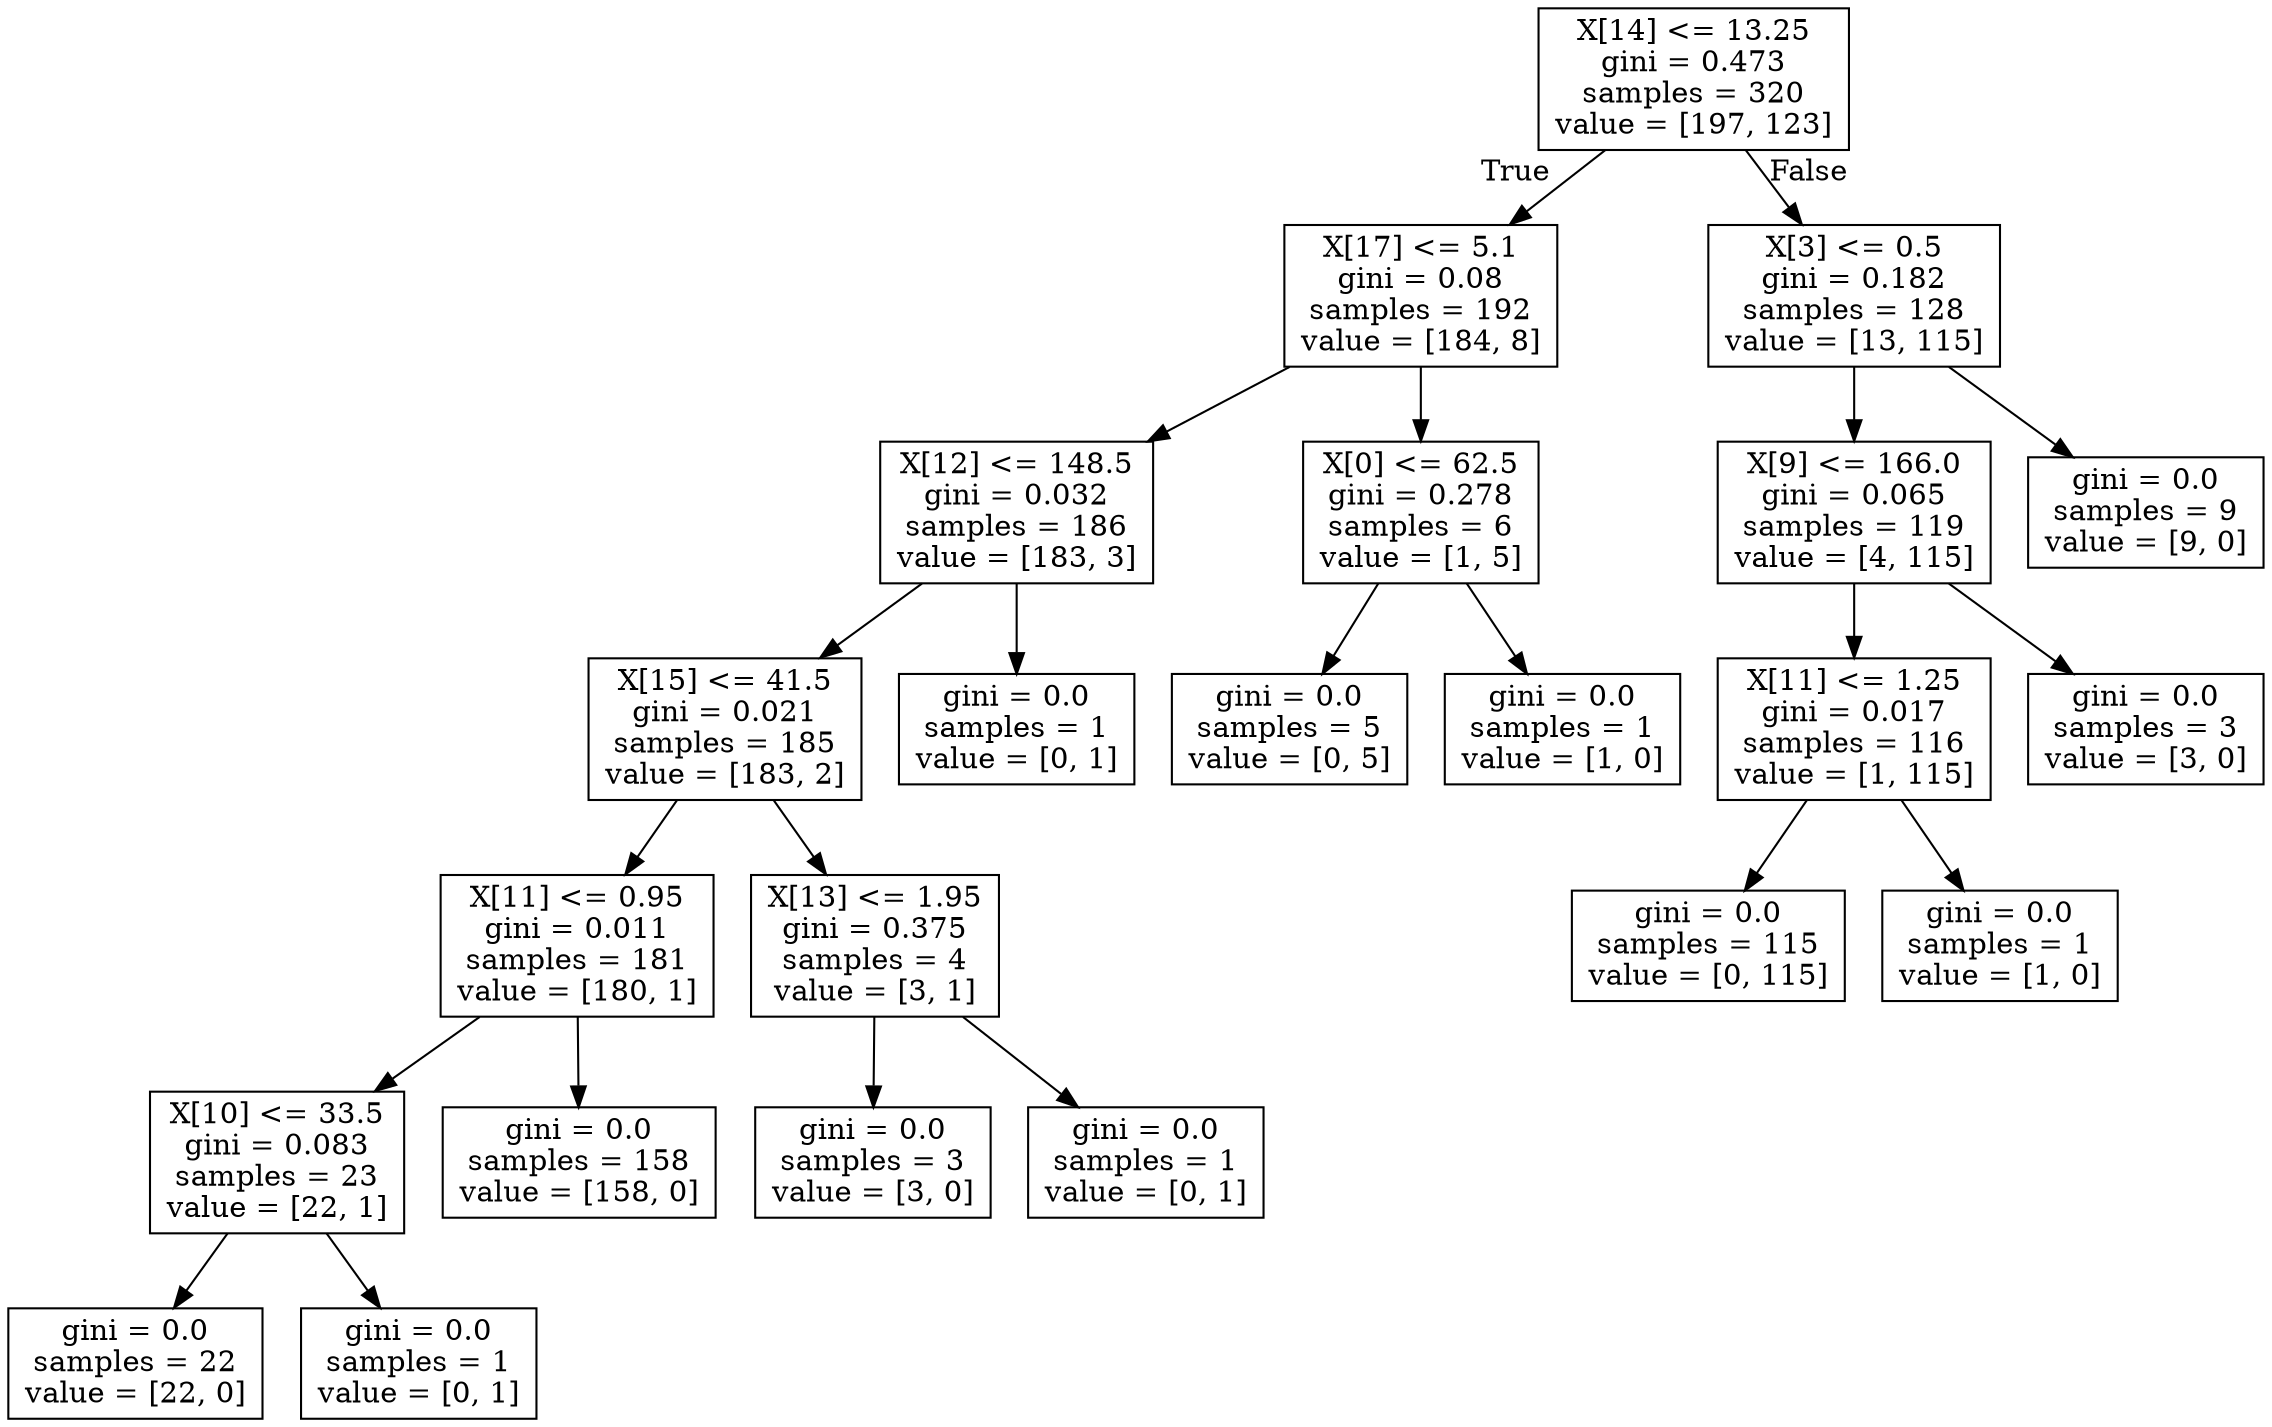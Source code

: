 digraph Tree {
node [shape=box] ;
0 [label="X[14] <= 13.25\ngini = 0.473\nsamples = 320\nvalue = [197, 123]"] ;
1 [label="X[17] <= 5.1\ngini = 0.08\nsamples = 192\nvalue = [184, 8]"] ;
0 -> 1 [labeldistance=2.5, labelangle=45, headlabel="True"] ;
2 [label="X[12] <= 148.5\ngini = 0.032\nsamples = 186\nvalue = [183, 3]"] ;
1 -> 2 ;
3 [label="X[15] <= 41.5\ngini = 0.021\nsamples = 185\nvalue = [183, 2]"] ;
2 -> 3 ;
4 [label="X[11] <= 0.95\ngini = 0.011\nsamples = 181\nvalue = [180, 1]"] ;
3 -> 4 ;
5 [label="X[10] <= 33.5\ngini = 0.083\nsamples = 23\nvalue = [22, 1]"] ;
4 -> 5 ;
6 [label="gini = 0.0\nsamples = 22\nvalue = [22, 0]"] ;
5 -> 6 ;
7 [label="gini = 0.0\nsamples = 1\nvalue = [0, 1]"] ;
5 -> 7 ;
8 [label="gini = 0.0\nsamples = 158\nvalue = [158, 0]"] ;
4 -> 8 ;
9 [label="X[13] <= 1.95\ngini = 0.375\nsamples = 4\nvalue = [3, 1]"] ;
3 -> 9 ;
10 [label="gini = 0.0\nsamples = 3\nvalue = [3, 0]"] ;
9 -> 10 ;
11 [label="gini = 0.0\nsamples = 1\nvalue = [0, 1]"] ;
9 -> 11 ;
12 [label="gini = 0.0\nsamples = 1\nvalue = [0, 1]"] ;
2 -> 12 ;
13 [label="X[0] <= 62.5\ngini = 0.278\nsamples = 6\nvalue = [1, 5]"] ;
1 -> 13 ;
14 [label="gini = 0.0\nsamples = 5\nvalue = [0, 5]"] ;
13 -> 14 ;
15 [label="gini = 0.0\nsamples = 1\nvalue = [1, 0]"] ;
13 -> 15 ;
16 [label="X[3] <= 0.5\ngini = 0.182\nsamples = 128\nvalue = [13, 115]"] ;
0 -> 16 [labeldistance=2.5, labelangle=-45, headlabel="False"] ;
17 [label="X[9] <= 166.0\ngini = 0.065\nsamples = 119\nvalue = [4, 115]"] ;
16 -> 17 ;
18 [label="X[11] <= 1.25\ngini = 0.017\nsamples = 116\nvalue = [1, 115]"] ;
17 -> 18 ;
19 [label="gini = 0.0\nsamples = 115\nvalue = [0, 115]"] ;
18 -> 19 ;
20 [label="gini = 0.0\nsamples = 1\nvalue = [1, 0]"] ;
18 -> 20 ;
21 [label="gini = 0.0\nsamples = 3\nvalue = [3, 0]"] ;
17 -> 21 ;
22 [label="gini = 0.0\nsamples = 9\nvalue = [9, 0]"] ;
16 -> 22 ;
}